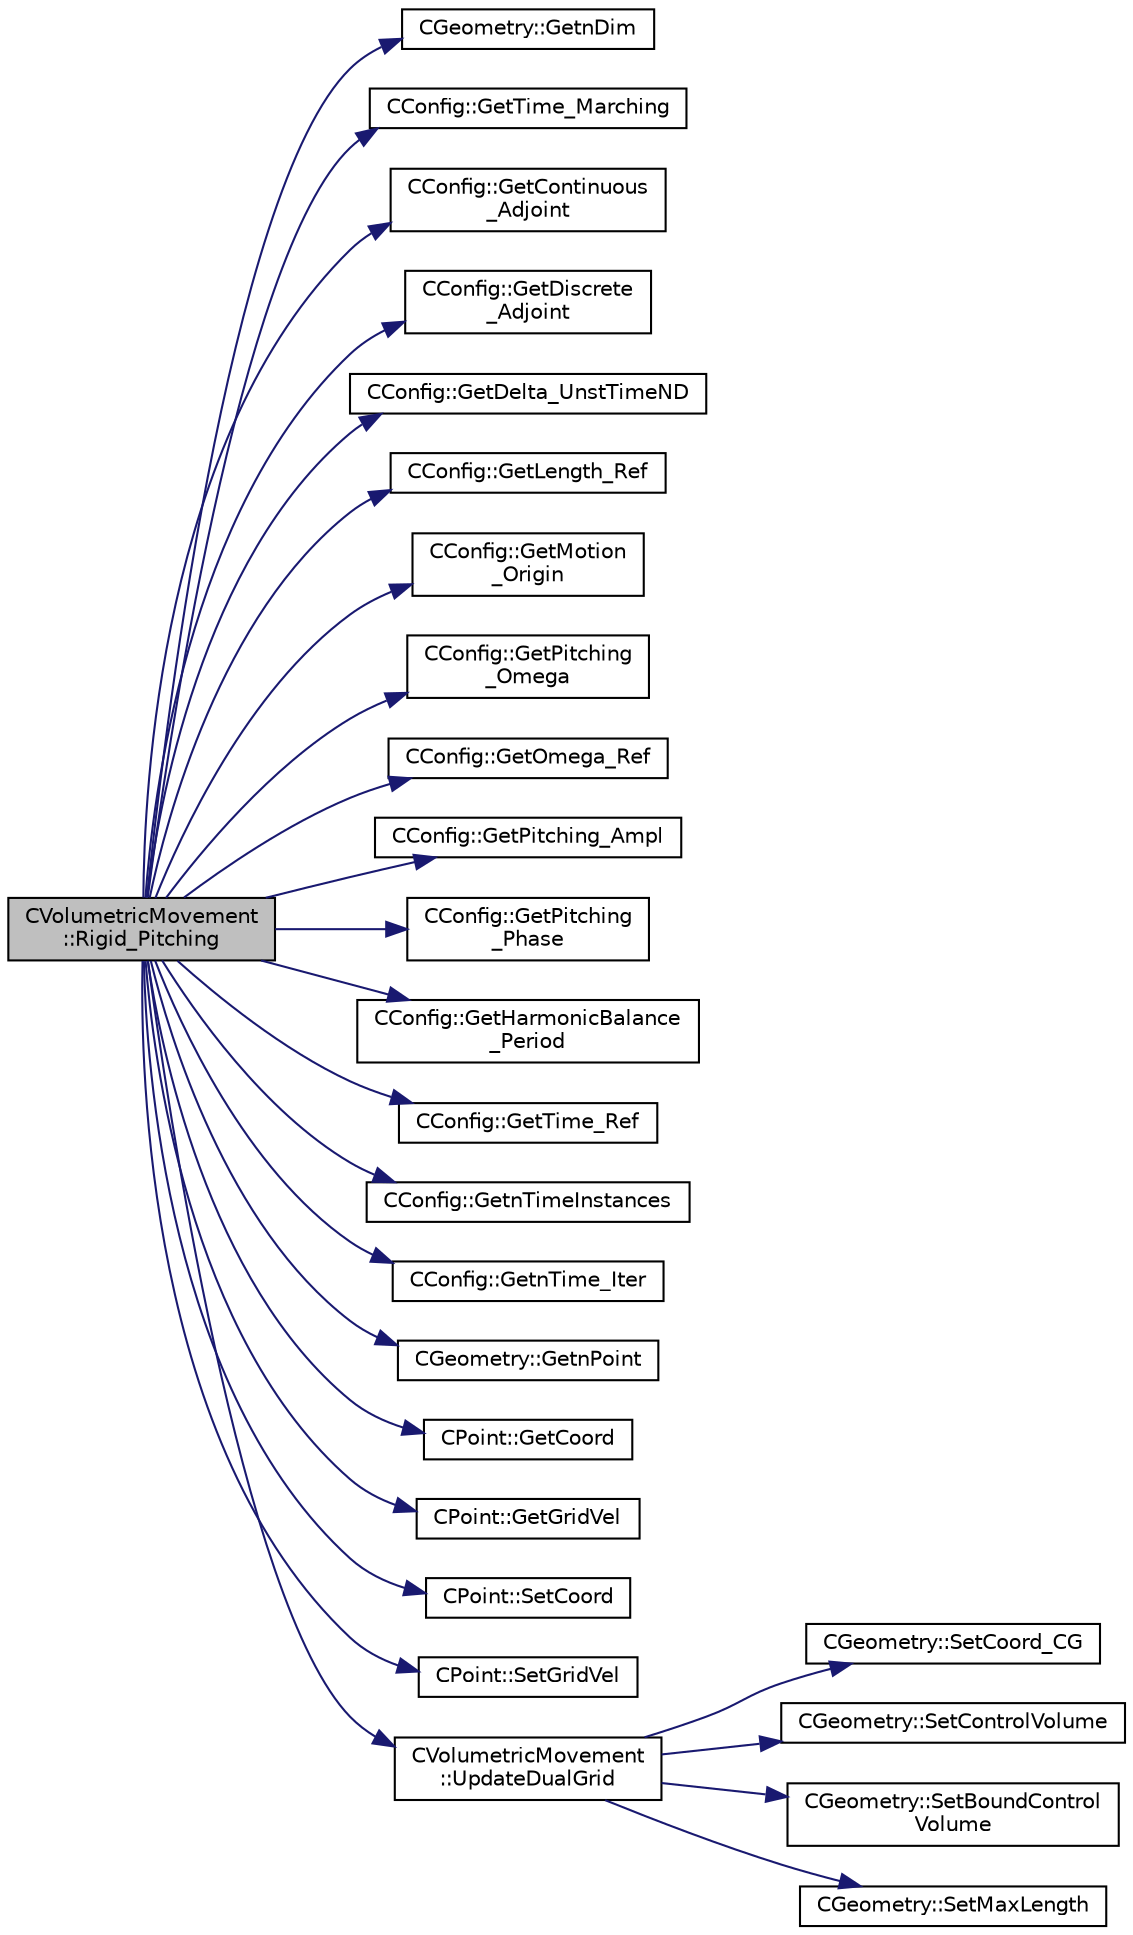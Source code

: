digraph "CVolumetricMovement::Rigid_Pitching"
{
  edge [fontname="Helvetica",fontsize="10",labelfontname="Helvetica",labelfontsize="10"];
  node [fontname="Helvetica",fontsize="10",shape=record];
  rankdir="LR";
  Node366 [label="CVolumetricMovement\l::Rigid_Pitching",height=0.2,width=0.4,color="black", fillcolor="grey75", style="filled", fontcolor="black"];
  Node366 -> Node367 [color="midnightblue",fontsize="10",style="solid",fontname="Helvetica"];
  Node367 [label="CGeometry::GetnDim",height=0.2,width=0.4,color="black", fillcolor="white", style="filled",URL="$class_c_geometry.html#a2af01006c0c4f74ba089582f1a3587fe",tooltip="Get number of coordinates. "];
  Node366 -> Node368 [color="midnightblue",fontsize="10",style="solid",fontname="Helvetica"];
  Node368 [label="CConfig::GetTime_Marching",height=0.2,width=0.4,color="black", fillcolor="white", style="filled",URL="$class_c_config.html#a864d499ce740184803607801c47abda7",tooltip="Provides information about the time integration, and change the write in the output files information..."];
  Node366 -> Node369 [color="midnightblue",fontsize="10",style="solid",fontname="Helvetica"];
  Node369 [label="CConfig::GetContinuous\l_Adjoint",height=0.2,width=0.4,color="black", fillcolor="white", style="filled",URL="$class_c_config.html#a2917fd8eeb6a8bf275a3fc351aac2a5e",tooltip="Determines if problem is adjoint. "];
  Node366 -> Node370 [color="midnightblue",fontsize="10",style="solid",fontname="Helvetica"];
  Node370 [label="CConfig::GetDiscrete\l_Adjoint",height=0.2,width=0.4,color="black", fillcolor="white", style="filled",URL="$class_c_config.html#abe9f117dab934d76e518a9e8e40b142a",tooltip="Get the indicator whether we are solving an discrete adjoint problem. "];
  Node366 -> Node371 [color="midnightblue",fontsize="10",style="solid",fontname="Helvetica"];
  Node371 [label="CConfig::GetDelta_UnstTimeND",height=0.2,width=0.4,color="black", fillcolor="white", style="filled",URL="$class_c_config.html#a417b45d0da107126e803258901f57920",tooltip="If we are prforming an unsteady simulation, there is only one value of the time step for the complete..."];
  Node366 -> Node372 [color="midnightblue",fontsize="10",style="solid",fontname="Helvetica"];
  Node372 [label="CConfig::GetLength_Ref",height=0.2,width=0.4,color="black", fillcolor="white", style="filled",URL="$class_c_config.html#ac423a5dfbbebbed75a74071dfd7d82d3",tooltip="Get the value of the reference length for non-dimensionalization. This value should always be 1 inter..."];
  Node366 -> Node373 [color="midnightblue",fontsize="10",style="solid",fontname="Helvetica"];
  Node373 [label="CConfig::GetMotion\l_Origin",height=0.2,width=0.4,color="black", fillcolor="white", style="filled",URL="$class_c_config.html#a7847fc19344441837f0e497d48aaca16",tooltip="Get the mesh motion origin. "];
  Node366 -> Node374 [color="midnightblue",fontsize="10",style="solid",fontname="Helvetica"];
  Node374 [label="CConfig::GetPitching\l_Omega",height=0.2,width=0.4,color="black", fillcolor="white", style="filled",URL="$class_c_config.html#a142e4426e651a6fd222b4ba9c5a1b01e",tooltip="Get the pitching rate of the mesh. "];
  Node366 -> Node375 [color="midnightblue",fontsize="10",style="solid",fontname="Helvetica"];
  Node375 [label="CConfig::GetOmega_Ref",height=0.2,width=0.4,color="black", fillcolor="white", style="filled",URL="$class_c_config.html#a75bb1f8aa4d15be6690dd6cc5ab581a7",tooltip="Get the value of the reference angular velocity for non-dimensionalization. "];
  Node366 -> Node376 [color="midnightblue",fontsize="10",style="solid",fontname="Helvetica"];
  Node376 [label="CConfig::GetPitching_Ampl",height=0.2,width=0.4,color="black", fillcolor="white", style="filled",URL="$class_c_config.html#a92ed29a3763c696bba2b7457c7a4b24b",tooltip="Get the pitching amplitude of the mesh. "];
  Node366 -> Node377 [color="midnightblue",fontsize="10",style="solid",fontname="Helvetica"];
  Node377 [label="CConfig::GetPitching\l_Phase",height=0.2,width=0.4,color="black", fillcolor="white", style="filled",URL="$class_c_config.html#a91714f2a4be779e5850273bdbf82d1d9",tooltip="Get the pitching phase of the mesh. "];
  Node366 -> Node378 [color="midnightblue",fontsize="10",style="solid",fontname="Helvetica"];
  Node378 [label="CConfig::GetHarmonicBalance\l_Period",height=0.2,width=0.4,color="black", fillcolor="white", style="filled",URL="$class_c_config.html#a7d9f0904ed8e25c7d479bb22956ae6fc",tooltip="Retrieves the period of oscillations to be used with Harmonic Balance. "];
  Node366 -> Node379 [color="midnightblue",fontsize="10",style="solid",fontname="Helvetica"];
  Node379 [label="CConfig::GetTime_Ref",height=0.2,width=0.4,color="black", fillcolor="white", style="filled",URL="$class_c_config.html#a08a17689e8bcd7b952b530fcb5a44842",tooltip="Get the value of the reference time for non-dimensionalization. "];
  Node366 -> Node380 [color="midnightblue",fontsize="10",style="solid",fontname="Helvetica"];
  Node380 [label="CConfig::GetnTimeInstances",height=0.2,width=0.4,color="black", fillcolor="white", style="filled",URL="$class_c_config.html#a2e52fd45c8b5179c9cb3ce5fff935f11",tooltip="Retrieves the number of periodic time instances for Harmonic Balance. "];
  Node366 -> Node381 [color="midnightblue",fontsize="10",style="solid",fontname="Helvetica"];
  Node381 [label="CConfig::GetnTime_Iter",height=0.2,width=0.4,color="black", fillcolor="white", style="filled",URL="$class_c_config.html#ace224394bbd9137de2367a6bd1cc9dcd",tooltip="Get the number of time iterations. "];
  Node366 -> Node382 [color="midnightblue",fontsize="10",style="solid",fontname="Helvetica"];
  Node382 [label="CGeometry::GetnPoint",height=0.2,width=0.4,color="black", fillcolor="white", style="filled",URL="$class_c_geometry.html#aa68b666b38f4d2c7021736ae86940f44",tooltip="Get number of points. "];
  Node366 -> Node383 [color="midnightblue",fontsize="10",style="solid",fontname="Helvetica"];
  Node383 [label="CPoint::GetCoord",height=0.2,width=0.4,color="black", fillcolor="white", style="filled",URL="$class_c_point.html#a95fe081d22e96e190cb3edcbf0d6525f",tooltip="Get the coordinates dor the control volume. "];
  Node366 -> Node384 [color="midnightblue",fontsize="10",style="solid",fontname="Helvetica"];
  Node384 [label="CPoint::GetGridVel",height=0.2,width=0.4,color="black", fillcolor="white", style="filled",URL="$class_c_point.html#a62ec636f4a05ac578b582a053e8553f9",tooltip="Get the value of the grid velocity at the point. "];
  Node366 -> Node385 [color="midnightblue",fontsize="10",style="solid",fontname="Helvetica"];
  Node385 [label="CPoint::SetCoord",height=0.2,width=0.4,color="black", fillcolor="white", style="filled",URL="$class_c_point.html#a65e00c853fad29849662f3a66d56f7e0",tooltip="Set the coordinates for the control volume. "];
  Node366 -> Node386 [color="midnightblue",fontsize="10",style="solid",fontname="Helvetica"];
  Node386 [label="CPoint::SetGridVel",height=0.2,width=0.4,color="black", fillcolor="white", style="filled",URL="$class_c_point.html#a01131de373dba211a7093ecc44238e1e",tooltip="Set the value of the grid velocity at the point. "];
  Node366 -> Node387 [color="midnightblue",fontsize="10",style="solid",fontname="Helvetica"];
  Node387 [label="CVolumetricMovement\l::UpdateDualGrid",height=0.2,width=0.4,color="black", fillcolor="white", style="filled",URL="$class_c_volumetric_movement.html#a434fc9989fc773704d174d048a4ca61e",tooltip="Update the dual grid after the grid movement (edges and control volumes). "];
  Node387 -> Node388 [color="midnightblue",fontsize="10",style="solid",fontname="Helvetica"];
  Node388 [label="CGeometry::SetCoord_CG",height=0.2,width=0.4,color="black", fillcolor="white", style="filled",URL="$class_c_geometry.html#a83962c234a9cafc63a3d4a8f2ac48875",tooltip="Sets CG coordinates. "];
  Node387 -> Node389 [color="midnightblue",fontsize="10",style="solid",fontname="Helvetica"];
  Node389 [label="CGeometry::SetControlVolume",height=0.2,width=0.4,color="black", fillcolor="white", style="filled",URL="$class_c_geometry.html#a2801527cce396e9b4f8d91a57fe82712",tooltip="Sets control volume. "];
  Node387 -> Node390 [color="midnightblue",fontsize="10",style="solid",fontname="Helvetica"];
  Node390 [label="CGeometry::SetBoundControl\lVolume",height=0.2,width=0.4,color="black", fillcolor="white", style="filled",URL="$class_c_geometry.html#adf22bc637db1c4d9dd150c6185ab1566",tooltip="A virtual member. "];
  Node387 -> Node391 [color="midnightblue",fontsize="10",style="solid",fontname="Helvetica"];
  Node391 [label="CGeometry::SetMaxLength",height=0.2,width=0.4,color="black", fillcolor="white", style="filled",URL="$class_c_geometry.html#a6eee72ed5a355f210937e6ea2b10b961",tooltip="Set max length. "];
}
